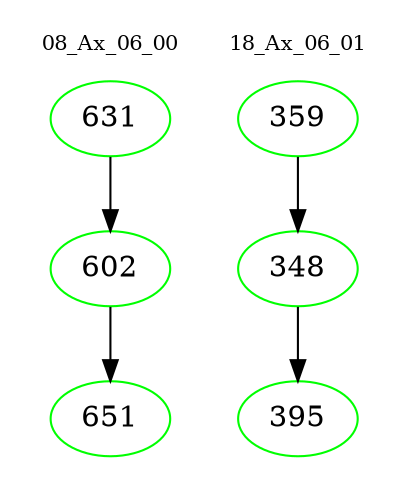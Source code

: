 digraph{
subgraph cluster_0 {
color = white
label = "08_Ax_06_00";
fontsize=10;
T0_631 [label="631", color="green"]
T0_631 -> T0_602 [color="black"]
T0_602 [label="602", color="green"]
T0_602 -> T0_651 [color="black"]
T0_651 [label="651", color="green"]
}
subgraph cluster_1 {
color = white
label = "18_Ax_06_01";
fontsize=10;
T1_359 [label="359", color="green"]
T1_359 -> T1_348 [color="black"]
T1_348 [label="348", color="green"]
T1_348 -> T1_395 [color="black"]
T1_395 [label="395", color="green"]
}
}
